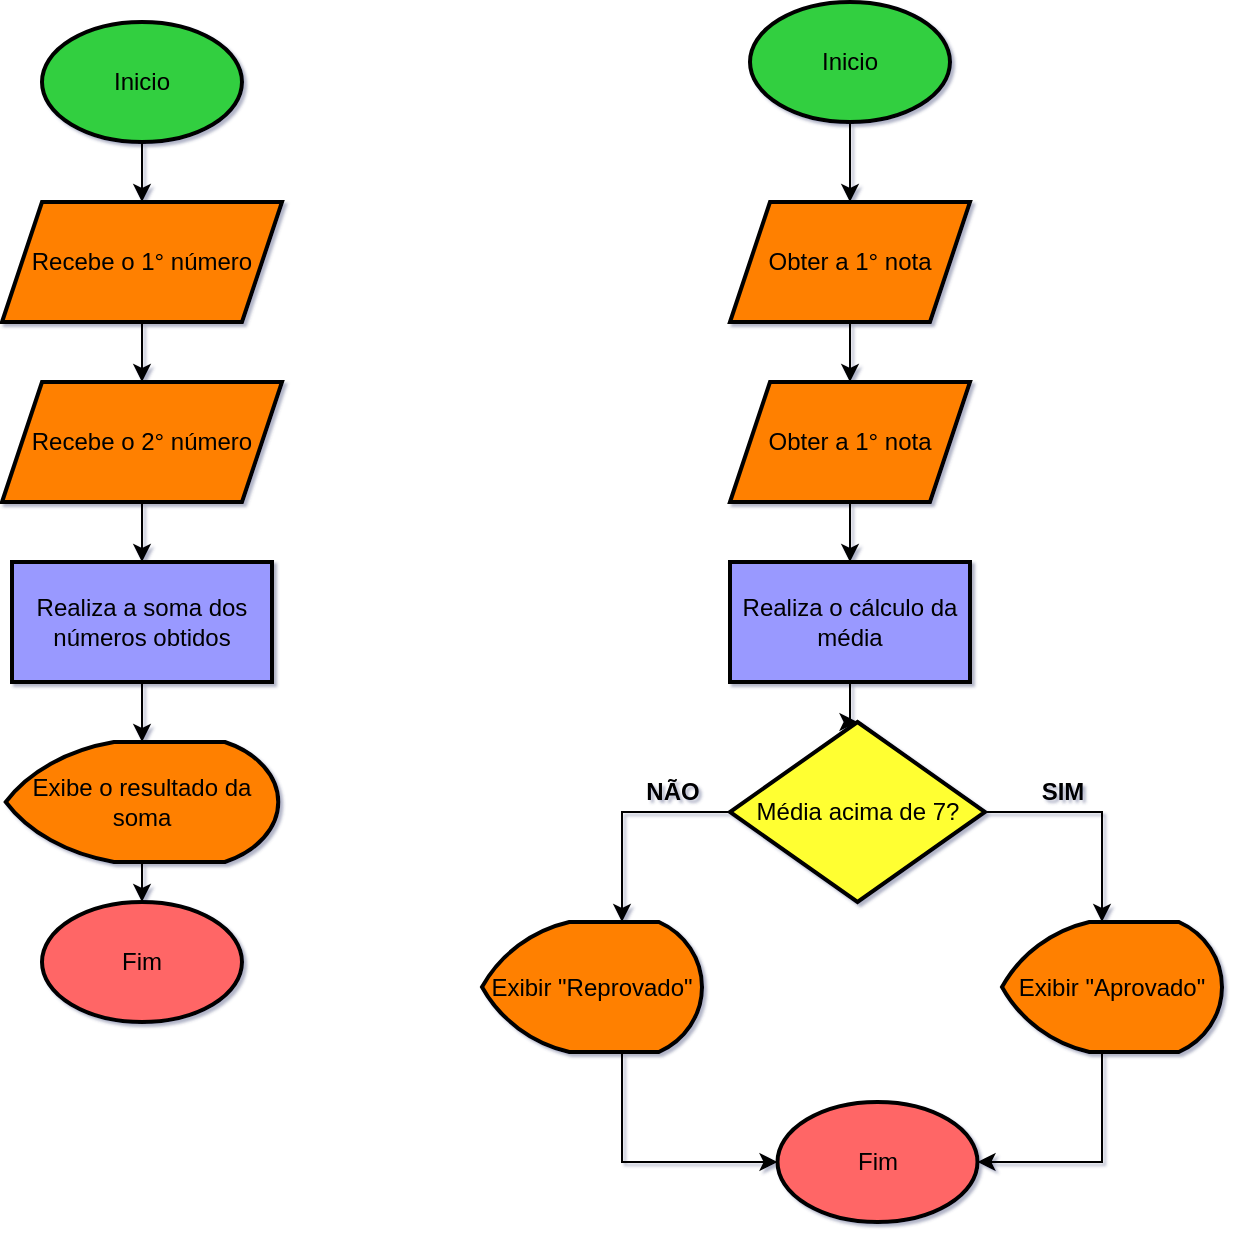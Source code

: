 <mxfile version="23.1.4" type="device" pages="4">
  <diagram name="Página-1" id="pA8KIN5tnpe6a9f0M6Ya">
    <mxGraphModel dx="1235" dy="665" grid="1" gridSize="10" guides="1" tooltips="1" connect="1" arrows="1" fold="1" page="1" pageScale="1" pageWidth="827" pageHeight="1169" background="none" math="0" shadow="1">
      <root>
        <mxCell id="0" />
        <mxCell id="1" parent="0" />
        <mxCell id="FmVv6jD92Sd0CyEhnN6c-9" value="" style="edgeStyle=orthogonalEdgeStyle;rounded=0;orthogonalLoop=1;jettySize=auto;html=1;" edge="1" parent="1" source="FmVv6jD92Sd0CyEhnN6c-7" target="FmVv6jD92Sd0CyEhnN6c-8">
          <mxGeometry relative="1" as="geometry" />
        </mxCell>
        <mxCell id="FmVv6jD92Sd0CyEhnN6c-7" value="Inicio" style="strokeWidth=2;html=1;shape=mxgraph.flowchart.start_1;whiteSpace=wrap;fillColor=#30CF3F;labelBackgroundColor=none;" vertex="1" parent="1">
          <mxGeometry x="70" y="70" width="100" height="60" as="geometry" />
        </mxCell>
        <mxCell id="FmVv6jD92Sd0CyEhnN6c-11" value="" style="edgeStyle=orthogonalEdgeStyle;rounded=0;orthogonalLoop=1;jettySize=auto;html=1;" edge="1" parent="1" source="FmVv6jD92Sd0CyEhnN6c-8" target="FmVv6jD92Sd0CyEhnN6c-10">
          <mxGeometry relative="1" as="geometry" />
        </mxCell>
        <mxCell id="FmVv6jD92Sd0CyEhnN6c-8" value="Recebe o 1° número" style="shape=parallelogram;perimeter=parallelogramPerimeter;whiteSpace=wrap;html=1;fixedSize=1;fillColor=#FF8000;strokeWidth=2;align=center;verticalAlign=middle;" vertex="1" parent="1">
          <mxGeometry x="50" y="160" width="140" height="60" as="geometry" />
        </mxCell>
        <mxCell id="FmVv6jD92Sd0CyEhnN6c-13" value="" style="edgeStyle=orthogonalEdgeStyle;rounded=0;orthogonalLoop=1;jettySize=auto;html=1;" edge="1" parent="1" source="FmVv6jD92Sd0CyEhnN6c-10" target="FmVv6jD92Sd0CyEhnN6c-12">
          <mxGeometry relative="1" as="geometry" />
        </mxCell>
        <mxCell id="FmVv6jD92Sd0CyEhnN6c-10" value="Recebe o 2° número" style="shape=parallelogram;perimeter=parallelogramPerimeter;whiteSpace=wrap;html=1;fixedSize=1;fillColor=#FF8000;strokeWidth=2;" vertex="1" parent="1">
          <mxGeometry x="50" y="250" width="140" height="60" as="geometry" />
        </mxCell>
        <mxCell id="FmVv6jD92Sd0CyEhnN6c-15" value="" style="edgeStyle=orthogonalEdgeStyle;rounded=0;orthogonalLoop=1;jettySize=auto;html=1;" edge="1" parent="1" source="FmVv6jD92Sd0CyEhnN6c-12" target="FmVv6jD92Sd0CyEhnN6c-14">
          <mxGeometry relative="1" as="geometry" />
        </mxCell>
        <mxCell id="FmVv6jD92Sd0CyEhnN6c-12" value="Realiza a soma dos números obtidos" style="whiteSpace=wrap;html=1;fillColor=#9999FF;strokeWidth=2;" vertex="1" parent="1">
          <mxGeometry x="55" y="340" width="130" height="60" as="geometry" />
        </mxCell>
        <mxCell id="FmVv6jD92Sd0CyEhnN6c-17" style="edgeStyle=orthogonalEdgeStyle;rounded=0;orthogonalLoop=1;jettySize=auto;html=1;exitX=0.5;exitY=1;exitDx=0;exitDy=0;exitPerimeter=0;fillColor=#FF3333;" edge="1" parent="1" source="FmVv6jD92Sd0CyEhnN6c-14" target="FmVv6jD92Sd0CyEhnN6c-16">
          <mxGeometry relative="1" as="geometry" />
        </mxCell>
        <mxCell id="FmVv6jD92Sd0CyEhnN6c-14" value="Exibe o resultado da soma" style="strokeWidth=2;html=1;shape=mxgraph.flowchart.display;whiteSpace=wrap;fillColor=#FF8000;" vertex="1" parent="1">
          <mxGeometry x="51.88" y="430" width="136.25" height="60" as="geometry" />
        </mxCell>
        <mxCell id="FmVv6jD92Sd0CyEhnN6c-16" value="Fim" style="strokeWidth=2;html=1;shape=mxgraph.flowchart.start_1;whiteSpace=wrap;fillColor=#FF6666;" vertex="1" parent="1">
          <mxGeometry x="70" y="510" width="100" height="60" as="geometry" />
        </mxCell>
        <mxCell id="FmVv6jD92Sd0CyEhnN6c-24" value="" style="edgeStyle=orthogonalEdgeStyle;rounded=0;orthogonalLoop=1;jettySize=auto;html=1;" edge="1" parent="1" source="FmVv6jD92Sd0CyEhnN6c-19" target="FmVv6jD92Sd0CyEhnN6c-23">
          <mxGeometry relative="1" as="geometry" />
        </mxCell>
        <mxCell id="FmVv6jD92Sd0CyEhnN6c-19" value="Inicio" style="strokeWidth=2;html=1;shape=mxgraph.flowchart.start_1;whiteSpace=wrap;fillColor=#30CF3F;labelBackgroundColor=none;" vertex="1" parent="1">
          <mxGeometry x="424" y="60" width="100" height="60" as="geometry" />
        </mxCell>
        <mxCell id="FmVv6jD92Sd0CyEhnN6c-26" value="" style="edgeStyle=orthogonalEdgeStyle;rounded=0;orthogonalLoop=1;jettySize=auto;html=1;" edge="1" parent="1" source="FmVv6jD92Sd0CyEhnN6c-23" target="FmVv6jD92Sd0CyEhnN6c-25">
          <mxGeometry relative="1" as="geometry" />
        </mxCell>
        <mxCell id="FmVv6jD92Sd0CyEhnN6c-23" value="Obter a 1° nota" style="shape=parallelogram;perimeter=parallelogramPerimeter;whiteSpace=wrap;html=1;fixedSize=1;fillColor=#FF8000;strokeWidth=2;labelBackgroundColor=none;" vertex="1" parent="1">
          <mxGeometry x="414" y="160" width="120" height="60" as="geometry" />
        </mxCell>
        <mxCell id="FmVv6jD92Sd0CyEhnN6c-28" value="" style="edgeStyle=orthogonalEdgeStyle;rounded=0;orthogonalLoop=1;jettySize=auto;html=1;" edge="1" parent="1" source="FmVv6jD92Sd0CyEhnN6c-25" target="FmVv6jD92Sd0CyEhnN6c-27">
          <mxGeometry relative="1" as="geometry" />
        </mxCell>
        <mxCell id="FmVv6jD92Sd0CyEhnN6c-25" value="Obter a 1° nota" style="shape=parallelogram;perimeter=parallelogramPerimeter;whiteSpace=wrap;html=1;fixedSize=1;fillColor=#FF8000;strokeWidth=2;labelBackgroundColor=none;" vertex="1" parent="1">
          <mxGeometry x="414" y="250" width="120" height="60" as="geometry" />
        </mxCell>
        <mxCell id="FmVv6jD92Sd0CyEhnN6c-30" value="" style="edgeStyle=orthogonalEdgeStyle;rounded=0;orthogonalLoop=1;jettySize=auto;html=1;" edge="1" parent="1" source="FmVv6jD92Sd0CyEhnN6c-27" target="FmVv6jD92Sd0CyEhnN6c-29">
          <mxGeometry relative="1" as="geometry" />
        </mxCell>
        <mxCell id="FmVv6jD92Sd0CyEhnN6c-27" value="Realiza o cálculo da média" style="whiteSpace=wrap;html=1;fillColor=#9999FF;strokeWidth=2;labelBackgroundColor=none;" vertex="1" parent="1">
          <mxGeometry x="414" y="340" width="120" height="60" as="geometry" />
        </mxCell>
        <mxCell id="FmVv6jD92Sd0CyEhnN6c-34" value="" style="edgeStyle=orthogonalEdgeStyle;rounded=0;orthogonalLoop=1;jettySize=auto;html=1;" edge="1" parent="1" source="FmVv6jD92Sd0CyEhnN6c-29" target="FmVv6jD92Sd0CyEhnN6c-33">
          <mxGeometry relative="1" as="geometry">
            <Array as="points">
              <mxPoint x="360" y="465" />
            </Array>
          </mxGeometry>
        </mxCell>
        <mxCell id="FmVv6jD92Sd0CyEhnN6c-35" value="" style="edgeStyle=orthogonalEdgeStyle;rounded=0;orthogonalLoop=1;jettySize=auto;html=1;" edge="1" parent="1" source="FmVv6jD92Sd0CyEhnN6c-29" target="FmVv6jD92Sd0CyEhnN6c-31">
          <mxGeometry relative="1" as="geometry">
            <Array as="points">
              <mxPoint x="600" y="465" />
            </Array>
          </mxGeometry>
        </mxCell>
        <mxCell id="FmVv6jD92Sd0CyEhnN6c-29" value="Média acima de 7?" style="rhombus;whiteSpace=wrap;html=1;fillColor=#FFFF33;strokeWidth=2;labelBackgroundColor=none;" vertex="1" parent="1">
          <mxGeometry x="414" y="420" width="127.5" height="90" as="geometry" />
        </mxCell>
        <mxCell id="FmVv6jD92Sd0CyEhnN6c-39" value="" style="edgeStyle=orthogonalEdgeStyle;rounded=0;orthogonalLoop=1;jettySize=auto;html=1;" edge="1" parent="1" target="FmVv6jD92Sd0CyEhnN6c-38">
          <mxGeometry relative="1" as="geometry">
            <mxPoint x="656.2" y="560" as="sourcePoint" />
            <mxPoint x="534" y="645" as="targetPoint" />
            <Array as="points">
              <mxPoint x="600" y="560" />
              <mxPoint x="600" y="640" />
            </Array>
          </mxGeometry>
        </mxCell>
        <mxCell id="FmVv6jD92Sd0CyEhnN6c-31" value="Exibir &quot;Aprovado&quot;" style="strokeWidth=2;html=1;shape=mxgraph.flowchart.display;whiteSpace=wrap;fillColor=#FF8000;" vertex="1" parent="1">
          <mxGeometry x="550" y="520" width="110" height="65" as="geometry" />
        </mxCell>
        <mxCell id="FmVv6jD92Sd0CyEhnN6c-41" value="" style="edgeStyle=orthogonalEdgeStyle;rounded=0;orthogonalLoop=1;jettySize=auto;html=1;" edge="1" parent="1" source="FmVv6jD92Sd0CyEhnN6c-33" target="FmVv6jD92Sd0CyEhnN6c-38">
          <mxGeometry relative="1" as="geometry">
            <Array as="points">
              <mxPoint x="360" y="640" />
            </Array>
          </mxGeometry>
        </mxCell>
        <mxCell id="FmVv6jD92Sd0CyEhnN6c-33" value="Exibir &quot;Reprovado&quot;" style="strokeWidth=2;html=1;shape=mxgraph.flowchart.display;whiteSpace=wrap;fillColor=#FF8000;" vertex="1" parent="1">
          <mxGeometry x="290" y="520" width="110" height="65" as="geometry" />
        </mxCell>
        <mxCell id="FmVv6jD92Sd0CyEhnN6c-36" value="&lt;b&gt;NÃO&lt;/b&gt;" style="text;html=1;align=center;verticalAlign=middle;resizable=0;points=[];autosize=1;strokeColor=none;fillColor=none;" vertex="1" parent="1">
          <mxGeometry x="360.25" y="440" width="50" height="30" as="geometry" />
        </mxCell>
        <mxCell id="FmVv6jD92Sd0CyEhnN6c-37" value="&lt;b&gt;SIM&lt;br&gt;&lt;/b&gt;" style="text;html=1;align=center;verticalAlign=middle;resizable=0;points=[];autosize=1;strokeColor=none;fillColor=none;" vertex="1" parent="1">
          <mxGeometry x="560" y="440" width="40" height="30" as="geometry" />
        </mxCell>
        <mxCell id="FmVv6jD92Sd0CyEhnN6c-38" value="Fim" style="strokeWidth=2;html=1;shape=mxgraph.flowchart.start_1;whiteSpace=wrap;fillColor=#FF6666;" vertex="1" parent="1">
          <mxGeometry x="437.75" y="610" width="100" height="60" as="geometry" />
        </mxCell>
      </root>
    </mxGraphModel>
  </diagram>
  <diagram id="jDfAXjGYHNjdAYm_Xz78" name="Página-2">
    <mxGraphModel dx="1050" dy="565" grid="1" gridSize="10" guides="1" tooltips="1" connect="1" arrows="1" fold="1" page="1" pageScale="1" pageWidth="827" pageHeight="1169" math="0" shadow="0">
      <root>
        <mxCell id="0" />
        <mxCell id="1" parent="0" />
        <mxCell id="tgmxTnINp0jyFxCZxrpF-5" value="" style="edgeStyle=orthogonalEdgeStyle;rounded=0;orthogonalLoop=1;jettySize=auto;html=1;" edge="1" parent="1" source="lI97En_XcPUkkr3Onjmj-1" target="tgmxTnINp0jyFxCZxrpF-4">
          <mxGeometry relative="1" as="geometry" />
        </mxCell>
        <mxCell id="lI97En_XcPUkkr3Onjmj-1" value="Inicio" style="strokeWidth=2;html=1;shape=mxgraph.flowchart.start_1;whiteSpace=wrap;fillColor=#30CF3F;labelBackgroundColor=none;" vertex="1" parent="1">
          <mxGeometry x="324" y="40" width="100" height="60" as="geometry" />
        </mxCell>
        <mxCell id="CHXsd3gy6FzTCpKeNyX_-2" value="" style="edgeStyle=orthogonalEdgeStyle;rounded=0;orthogonalLoop=1;jettySize=auto;html=1;" edge="1" parent="1" source="tgmxTnINp0jyFxCZxrpF-4" target="CHXsd3gy6FzTCpKeNyX_-1">
          <mxGeometry relative="1" as="geometry" />
        </mxCell>
        <mxCell id="tgmxTnINp0jyFxCZxrpF-4" value="Recebe número do usuário" style="shape=parallelogram;perimeter=parallelogramPerimeter;whiteSpace=wrap;html=1;fixedSize=1;fillColor=#FF8000;strokeWidth=2;labelBackgroundColor=none;" vertex="1" parent="1">
          <mxGeometry x="309" y="120" width="130" height="60" as="geometry" />
        </mxCell>
        <mxCell id="0lN_AbUbhjyj6pXPtXt--2" value="" style="edgeStyle=orthogonalEdgeStyle;rounded=0;orthogonalLoop=1;jettySize=auto;html=1;entryX=0.5;entryY=0;entryDx=0;entryDy=0;entryPerimeter=0;" edge="1" parent="1" source="CHXsd3gy6FzTCpKeNyX_-1" target="RfHPL_PsdmsfTpdWrCOR-2">
          <mxGeometry relative="1" as="geometry">
            <mxPoint x="364" y="370" as="targetPoint" />
            <Array as="points">
              <mxPoint x="370" y="310" />
              <mxPoint x="230" y="310" />
            </Array>
          </mxGeometry>
        </mxCell>
        <mxCell id="0lN_AbUbhjyj6pXPtXt--5" value="" style="edgeStyle=orthogonalEdgeStyle;rounded=0;orthogonalLoop=1;jettySize=auto;html=1;" edge="1" parent="1" source="CHXsd3gy6FzTCpKeNyX_-1" target="RfHPL_PsdmsfTpdWrCOR-1">
          <mxGeometry relative="1" as="geometry">
            <mxPoint x="364" y="375" as="targetPoint" />
            <Array as="points">
              <mxPoint x="370" y="310" />
              <mxPoint x="510" y="310" />
            </Array>
          </mxGeometry>
        </mxCell>
        <mxCell id="CHXsd3gy6FzTCpKeNyX_-1" value="Número recebido é maior do que 0?" style="rhombus;whiteSpace=wrap;html=1;fillColor=#FFFF33;strokeWidth=2;labelBackgroundColor=none;" vertex="1" parent="1">
          <mxGeometry x="299" y="200" width="150" height="90" as="geometry" />
        </mxCell>
        <mxCell id="Z1oTyG84hTpyOR4aWbOQ-7" value="" style="edgeStyle=orthogonalEdgeStyle;rounded=0;orthogonalLoop=1;jettySize=auto;html=1;" edge="1" parent="1" source="RfHPL_PsdmsfTpdWrCOR-1" target="Z1oTyG84hTpyOR4aWbOQ-3">
          <mxGeometry relative="1" as="geometry">
            <mxPoint x="510" y="480" as="targetPoint" />
            <Array as="points">
              <mxPoint x="510" y="420" />
            </Array>
          </mxGeometry>
        </mxCell>
        <mxCell id="RfHPL_PsdmsfTpdWrCOR-1" value="Exibir &quot;Positivo&quot;" style="strokeWidth=2;html=1;shape=mxgraph.flowchart.display;whiteSpace=wrap;fillColor=#FF8000;" vertex="1" parent="1">
          <mxGeometry x="460" y="340" width="100" height="60" as="geometry" />
        </mxCell>
        <mxCell id="Z1oTyG84hTpyOR4aWbOQ-5" value="" style="edgeStyle=orthogonalEdgeStyle;rounded=0;orthogonalLoop=1;jettySize=auto;html=1;" edge="1" parent="1" source="RfHPL_PsdmsfTpdWrCOR-2" target="Z1oTyG84hTpyOR4aWbOQ-3">
          <mxGeometry relative="1" as="geometry">
            <mxPoint x="230" y="470" as="targetPoint" />
            <Array as="points">
              <mxPoint x="230" y="420" />
            </Array>
          </mxGeometry>
        </mxCell>
        <mxCell id="RfHPL_PsdmsfTpdWrCOR-2" value="Exibir &quot;Negativo&quot;" style="strokeWidth=2;html=1;shape=mxgraph.flowchart.display;whiteSpace=wrap;fillColor=#FF8000;" vertex="1" parent="1">
          <mxGeometry x="180" y="340" width="100" height="60" as="geometry" />
        </mxCell>
        <mxCell id="Z1oTyG84hTpyOR4aWbOQ-1" value="&lt;b&gt;NÃO&lt;/b&gt;" style="text;html=1;align=center;verticalAlign=middle;resizable=0;points=[];autosize=1;strokeColor=none;fillColor=none;" vertex="1" parent="1">
          <mxGeometry x="249" y="278" width="50" height="30" as="geometry" />
        </mxCell>
        <mxCell id="Z1oTyG84hTpyOR4aWbOQ-2" value="&lt;b&gt;SIM&lt;/b&gt;" style="text;html=1;align=center;verticalAlign=middle;resizable=0;points=[];autosize=1;strokeColor=none;fillColor=none;" vertex="1" parent="1">
          <mxGeometry x="440" y="278" width="40" height="30" as="geometry" />
        </mxCell>
        <mxCell id="Z1oTyG84hTpyOR4aWbOQ-3" value="Fim" style="strokeWidth=2;html=1;shape=mxgraph.flowchart.start_1;whiteSpace=wrap;fillColor=#FF6666;" vertex="1" parent="1">
          <mxGeometry x="329" y="390" width="100" height="60" as="geometry" />
        </mxCell>
      </root>
    </mxGraphModel>
  </diagram>
  <diagram id="MhpzPWNBC1Jcq6KImP3H" name="Página-3">
    <mxGraphModel dx="1050" dy="565" grid="1" gridSize="10" guides="1" tooltips="1" connect="1" arrows="1" fold="1" page="1" pageScale="1" pageWidth="827" pageHeight="1169" math="0" shadow="0">
      <root>
        <mxCell id="0" />
        <mxCell id="1" parent="0" />
        <mxCell id="6XaPE_HnDPfHYkgtS5hq-4" value="" style="edgeStyle=orthogonalEdgeStyle;rounded=0;orthogonalLoop=1;jettySize=auto;html=1;" edge="1" parent="1" source="PUlo7g5TVSlsNyR9vTz8-1" target="6XaPE_HnDPfHYkgtS5hq-3">
          <mxGeometry relative="1" as="geometry" />
        </mxCell>
        <mxCell id="PUlo7g5TVSlsNyR9vTz8-1" value="Inicio" style="strokeWidth=2;html=1;shape=mxgraph.flowchart.start_1;whiteSpace=wrap;fillColor=#30CF3F;labelBackgroundColor=none;" vertex="1" parent="1">
          <mxGeometry x="325" y="50" width="100" height="60" as="geometry" />
        </mxCell>
        <mxCell id="6XaPE_HnDPfHYkgtS5hq-6" value="" style="edgeStyle=orthogonalEdgeStyle;rounded=0;orthogonalLoop=1;jettySize=auto;html=1;" edge="1" parent="1" source="6XaPE_HnDPfHYkgtS5hq-3" target="6XaPE_HnDPfHYkgtS5hq-5">
          <mxGeometry relative="1" as="geometry" />
        </mxCell>
        <mxCell id="6XaPE_HnDPfHYkgtS5hq-3" value="Obter 1° número" style="shape=parallelogram;perimeter=parallelogramPerimeter;whiteSpace=wrap;html=1;fixedSize=1;fillColor=#FF8000;strokeWidth=2;labelBackgroundColor=none;" vertex="1" parent="1">
          <mxGeometry x="315" y="130" width="120" height="60" as="geometry" />
        </mxCell>
        <mxCell id="INUYhH9v6u8J9bYXau8T-2" value="" style="edgeStyle=orthogonalEdgeStyle;rounded=0;orthogonalLoop=1;jettySize=auto;html=1;" edge="1" parent="1" source="6XaPE_HnDPfHYkgtS5hq-5" target="INUYhH9v6u8J9bYXau8T-1">
          <mxGeometry relative="1" as="geometry" />
        </mxCell>
        <mxCell id="6XaPE_HnDPfHYkgtS5hq-5" value="Obter 2° número" style="shape=parallelogram;perimeter=parallelogramPerimeter;whiteSpace=wrap;html=1;fixedSize=1;fillColor=#FF8000;strokeWidth=2;labelBackgroundColor=none;" vertex="1" parent="1">
          <mxGeometry x="314" y="220" width="120" height="60" as="geometry" />
        </mxCell>
        <mxCell id="5UnVqMDau4CKz5a7cc9y-5" value="" style="edgeStyle=orthogonalEdgeStyle;rounded=0;orthogonalLoop=1;jettySize=auto;html=1;" edge="1" parent="1" source="INUYhH9v6u8J9bYXau8T-1" target="5UnVqMDau4CKz5a7cc9y-1">
          <mxGeometry relative="1" as="geometry">
            <mxPoint x="240" y="420" as="targetPoint" />
            <Array as="points">
              <mxPoint x="241" y="350" />
            </Array>
          </mxGeometry>
        </mxCell>
        <mxCell id="5UnVqMDau4CKz5a7cc9y-21" value="Sim" style="edgeLabel;html=1;align=center;verticalAlign=middle;resizable=0;points=[];" vertex="1" connectable="0" parent="5UnVqMDau4CKz5a7cc9y-5">
          <mxGeometry x="-0.479" y="-3" relative="1" as="geometry">
            <mxPoint as="offset" />
          </mxGeometry>
        </mxCell>
        <mxCell id="M8c3JgZRUQnUb_YC0oD_-3" value="Text" style="edgeLabel;html=1;align=center;verticalAlign=middle;resizable=0;points=[];" vertex="1" connectable="0" parent="5UnVqMDau4CKz5a7cc9y-5">
          <mxGeometry x="-0.497" y="1" relative="1" as="geometry">
            <mxPoint x="-51" y="-11" as="offset" />
          </mxGeometry>
        </mxCell>
        <mxCell id="5UnVqMDau4CKz5a7cc9y-8" value="" style="edgeStyle=orthogonalEdgeStyle;rounded=0;orthogonalLoop=1;jettySize=auto;html=1;entryX=0.5;entryY=0;entryDx=0;entryDy=0;entryPerimeter=0;" edge="1" parent="1" source="INUYhH9v6u8J9bYXau8T-1" target="5UnVqMDau4CKz5a7cc9y-2">
          <mxGeometry relative="1" as="geometry">
            <mxPoint x="364" y="495" as="targetPoint" />
            <Array as="points">
              <mxPoint x="510" y="350" />
            </Array>
          </mxGeometry>
        </mxCell>
        <mxCell id="5UnVqMDau4CKz5a7cc9y-20" value="Não" style="edgeLabel;html=1;align=center;verticalAlign=middle;resizable=0;points=[];" vertex="1" connectable="0" parent="5UnVqMDau4CKz5a7cc9y-8">
          <mxGeometry x="-0.452" y="2" relative="1" as="geometry">
            <mxPoint as="offset" />
          </mxGeometry>
        </mxCell>
        <mxCell id="INUYhH9v6u8J9bYXau8T-1" value="O 1° número é maior do que o 2° número?" style="rhombus;whiteSpace=wrap;html=1;fillColor=#FFFF33;strokeWidth=2;labelBackgroundColor=none;" vertex="1" parent="1">
          <mxGeometry x="299" y="320" width="150" height="80" as="geometry" />
        </mxCell>
        <mxCell id="M8c3JgZRUQnUb_YC0oD_-1" value="" style="edgeStyle=orthogonalEdgeStyle;rounded=0;orthogonalLoop=1;jettySize=auto;html=1;" edge="1" parent="1" source="5UnVqMDau4CKz5a7cc9y-1" target="5UnVqMDau4CKz5a7cc9y-9">
          <mxGeometry relative="1" as="geometry" />
        </mxCell>
        <mxCell id="5UnVqMDau4CKz5a7cc9y-1" value="Exibir &quot;1° número é maior do que o 2°" style="strokeWidth=2;html=1;shape=mxgraph.flowchart.display;whiteSpace=wrap;fillColor=#FF8000;" vertex="1" parent="1">
          <mxGeometry x="150" y="430" width="120" height="70" as="geometry" />
        </mxCell>
        <mxCell id="M8c3JgZRUQnUb_YC0oD_-2" value="" style="edgeStyle=orthogonalEdgeStyle;rounded=0;orthogonalLoop=1;jettySize=auto;html=1;" edge="1" parent="1" source="5UnVqMDau4CKz5a7cc9y-2" target="5UnVqMDau4CKz5a7cc9y-9">
          <mxGeometry relative="1" as="geometry" />
        </mxCell>
        <mxCell id="5UnVqMDau4CKz5a7cc9y-2" value="Exibir &quot;2° número é maior do que o 1°" style="strokeWidth=2;html=1;shape=mxgraph.flowchart.display;whiteSpace=wrap;fillColor=#FF8000;" vertex="1" parent="1">
          <mxGeometry x="450" y="430" width="120" height="70" as="geometry" />
        </mxCell>
        <mxCell id="5UnVqMDau4CKz5a7cc9y-9" value="Fim" style="strokeWidth=2;html=1;shape=mxgraph.flowchart.start_1;whiteSpace=wrap;fillColor=#FF6666;" vertex="1" parent="1">
          <mxGeometry x="313.5" y="435" width="100" height="60" as="geometry" />
        </mxCell>
      </root>
    </mxGraphModel>
  </diagram>
  <diagram id="QsejHEdlmF3qYeGIzsiN" name="Página-4">
    <mxGraphModel dx="1050" dy="565" grid="1" gridSize="10" guides="1" tooltips="1" connect="1" arrows="1" fold="1" page="1" pageScale="1" pageWidth="827" pageHeight="1169" math="0" shadow="0">
      <root>
        <mxCell id="0" />
        <mxCell id="1" parent="0" />
        <mxCell id="q12byg9mOIPOdDdetXkC-3" value="" style="edgeStyle=orthogonalEdgeStyle;rounded=0;orthogonalLoop=1;jettySize=auto;html=1;" edge="1" parent="1" source="q12byg9mOIPOdDdetXkC-1" target="q12byg9mOIPOdDdetXkC-2">
          <mxGeometry relative="1" as="geometry" />
        </mxCell>
        <mxCell id="q12byg9mOIPOdDdetXkC-1" value="Inicio" style="strokeWidth=2;html=1;shape=mxgraph.flowchart.start_1;whiteSpace=wrap;fillColor=#30CF3F;labelBackgroundColor=none;" vertex="1" parent="1">
          <mxGeometry x="314" y="40" width="100" height="60" as="geometry" />
        </mxCell>
        <mxCell id="q12byg9mOIPOdDdetXkC-7" value="" style="edgeStyle=orthogonalEdgeStyle;rounded=0;orthogonalLoop=1;jettySize=auto;html=1;" edge="1" parent="1" source="q12byg9mOIPOdDdetXkC-2" target="q12byg9mOIPOdDdetXkC-5">
          <mxGeometry relative="1" as="geometry" />
        </mxCell>
        <mxCell id="q12byg9mOIPOdDdetXkC-2" value="Obter Idade" style="shape=parallelogram;perimeter=parallelogramPerimeter;whiteSpace=wrap;html=1;fixedSize=1;fillColor=#FF8000;strokeWidth=2;labelBackgroundColor=none;" vertex="1" parent="1">
          <mxGeometry x="304" y="130" width="120" height="60" as="geometry" />
        </mxCell>
        <mxCell id="5GFSyRx6DhV0JYUSqiW8-9" style="edgeStyle=orthogonalEdgeStyle;rounded=0;orthogonalLoop=1;jettySize=auto;html=1;entryX=0.5;entryY=0;entryDx=0;entryDy=0;" edge="1" parent="1" source="q12byg9mOIPOdDdetXkC-5" target="5GFSyRx6DhV0JYUSqiW8-7">
          <mxGeometry relative="1" as="geometry" />
        </mxCell>
        <mxCell id="q12byg9mOIPOdDdetXkC-5" value="Idade &amp;gt;16?" style="rhombus;whiteSpace=wrap;html=1;fillColor=#FFFF33;strokeWidth=2;labelBackgroundColor=none;" vertex="1" parent="1">
          <mxGeometry x="287.5" y="220" width="153" height="80" as="geometry" />
        </mxCell>
        <mxCell id="5GFSyRx6DhV0JYUSqiW8-1" value="Exibir &quot;Não pode&quot;" style="strokeWidth=2;html=1;shape=mxgraph.flowchart.display;whiteSpace=wrap;fillColor=#FF8000;" vertex="1" parent="1">
          <mxGeometry x="130" y="320" width="110" height="60" as="geometry" />
        </mxCell>
        <mxCell id="5GFSyRx6DhV0JYUSqiW8-4" style="edgeStyle=orthogonalEdgeStyle;rounded=0;orthogonalLoop=1;jettySize=auto;html=1;entryX=0.5;entryY=0;entryDx=0;entryDy=0;entryPerimeter=0;" edge="1" parent="1" source="q12byg9mOIPOdDdetXkC-5" target="5GFSyRx6DhV0JYUSqiW8-1">
          <mxGeometry relative="1" as="geometry" />
        </mxCell>
        <mxCell id="5GFSyRx6DhV0JYUSqiW8-6" value="Exibir &quot;Opcional&quot;" style="strokeWidth=2;html=1;shape=mxgraph.flowchart.display;whiteSpace=wrap;fillColor=#FF8000;" vertex="1" parent="1">
          <mxGeometry x="370" y="390" width="110" height="60" as="geometry" />
        </mxCell>
        <mxCell id="5GFSyRx6DhV0JYUSqiW8-14" style="edgeStyle=orthogonalEdgeStyle;rounded=0;orthogonalLoop=1;jettySize=auto;html=1;exitX=1;exitY=0.5;exitDx=0;exitDy=0;" edge="1" parent="1" source="5GFSyRx6DhV0JYUSqiW8-7" target="5GFSyRx6DhV0JYUSqiW8-10">
          <mxGeometry relative="1" as="geometry" />
        </mxCell>
        <mxCell id="5GFSyRx6DhV0JYUSqiW8-7" value="&amp;gt;18?" style="rhombus;whiteSpace=wrap;html=1;fillColor=#FFFF33;strokeWidth=2;labelBackgroundColor=none;" vertex="1" parent="1">
          <mxGeometry x="490" y="310" width="130" height="80" as="geometry" />
        </mxCell>
        <mxCell id="vjd1VNvT0IhuBHIS74qj-4" style="edgeStyle=orthogonalEdgeStyle;rounded=0;orthogonalLoop=1;jettySize=auto;html=1;entryX=1;entryY=0.5;entryDx=0;entryDy=0;entryPerimeter=0;" edge="1" parent="1" source="5GFSyRx6DhV0JYUSqiW8-10" target="5GFSyRx6DhV0JYUSqiW8-15">
          <mxGeometry relative="1" as="geometry">
            <mxPoint x="620" y="500" as="targetPoint" />
            <Array as="points">
              <mxPoint x="675" y="490" />
            </Array>
          </mxGeometry>
        </mxCell>
        <mxCell id="5GFSyRx6DhV0JYUSqiW8-10" value="Exibir &quot;Obrigatório&quot;" style="strokeWidth=2;html=1;shape=mxgraph.flowchart.display;whiteSpace=wrap;fillColor=#FF8000;" vertex="1" parent="1">
          <mxGeometry x="620" y="390" width="110" height="60" as="geometry" />
        </mxCell>
        <mxCell id="5GFSyRx6DhV0JYUSqiW8-11" style="edgeStyle=orthogonalEdgeStyle;rounded=0;orthogonalLoop=1;jettySize=auto;html=1;entryX=0.5;entryY=0;entryDx=0;entryDy=0;entryPerimeter=0;" edge="1" parent="1" source="5GFSyRx6DhV0JYUSqiW8-7" target="5GFSyRx6DhV0JYUSqiW8-6">
          <mxGeometry relative="1" as="geometry" />
        </mxCell>
        <mxCell id="5GFSyRx6DhV0JYUSqiW8-15" value="Fim" style="strokeWidth=2;html=1;shape=mxgraph.flowchart.start_1;whiteSpace=wrap;fillColor=#FF6666;" vertex="1" parent="1">
          <mxGeometry x="505" y="460" width="100" height="60" as="geometry" />
        </mxCell>
        <mxCell id="vjd1VNvT0IhuBHIS74qj-2" style="edgeStyle=orthogonalEdgeStyle;rounded=0;orthogonalLoop=1;jettySize=auto;html=1;entryX=0;entryY=0.5;entryDx=0;entryDy=0;entryPerimeter=0;exitX=0.5;exitY=1;exitDx=0;exitDy=0;exitPerimeter=0;" edge="1" parent="1" source="5GFSyRx6DhV0JYUSqiW8-6" target="5GFSyRx6DhV0JYUSqiW8-15">
          <mxGeometry relative="1" as="geometry" />
        </mxCell>
        <mxCell id="bUnIcmvzMrPVpEYCX5l0-1" value="&lt;b&gt;NÃO&lt;/b&gt;" style="text;html=1;align=center;verticalAlign=middle;resizable=0;points=[];autosize=1;strokeColor=none;fillColor=none;" vertex="1" parent="1">
          <mxGeometry x="210" y="230" width="50" height="30" as="geometry" />
        </mxCell>
        <mxCell id="bUnIcmvzMrPVpEYCX5l0-2" value="&lt;b&gt;SIM&lt;/b&gt;" style="text;html=1;align=center;verticalAlign=middle;resizable=0;points=[];autosize=1;strokeColor=none;fillColor=none;" vertex="1" parent="1">
          <mxGeometry x="470" y="228" width="40" height="30" as="geometry" />
        </mxCell>
        <mxCell id="bUnIcmvzMrPVpEYCX5l0-3" value="&lt;b&gt;SIM&lt;/b&gt;" style="text;html=1;align=center;verticalAlign=middle;resizable=0;points=[];autosize=1;strokeColor=none;fillColor=none;" vertex="1" parent="1">
          <mxGeometry x="620" y="320" width="40" height="30" as="geometry" />
        </mxCell>
        <mxCell id="bUnIcmvzMrPVpEYCX5l0-4" value="&lt;b&gt;NÃO&lt;/b&gt;" style="text;html=1;align=center;verticalAlign=middle;resizable=0;points=[];autosize=1;strokeColor=none;fillColor=none;" vertex="1" parent="1">
          <mxGeometry x="440" y="320" width="50" height="30" as="geometry" />
        </mxCell>
      </root>
    </mxGraphModel>
  </diagram>
</mxfile>
